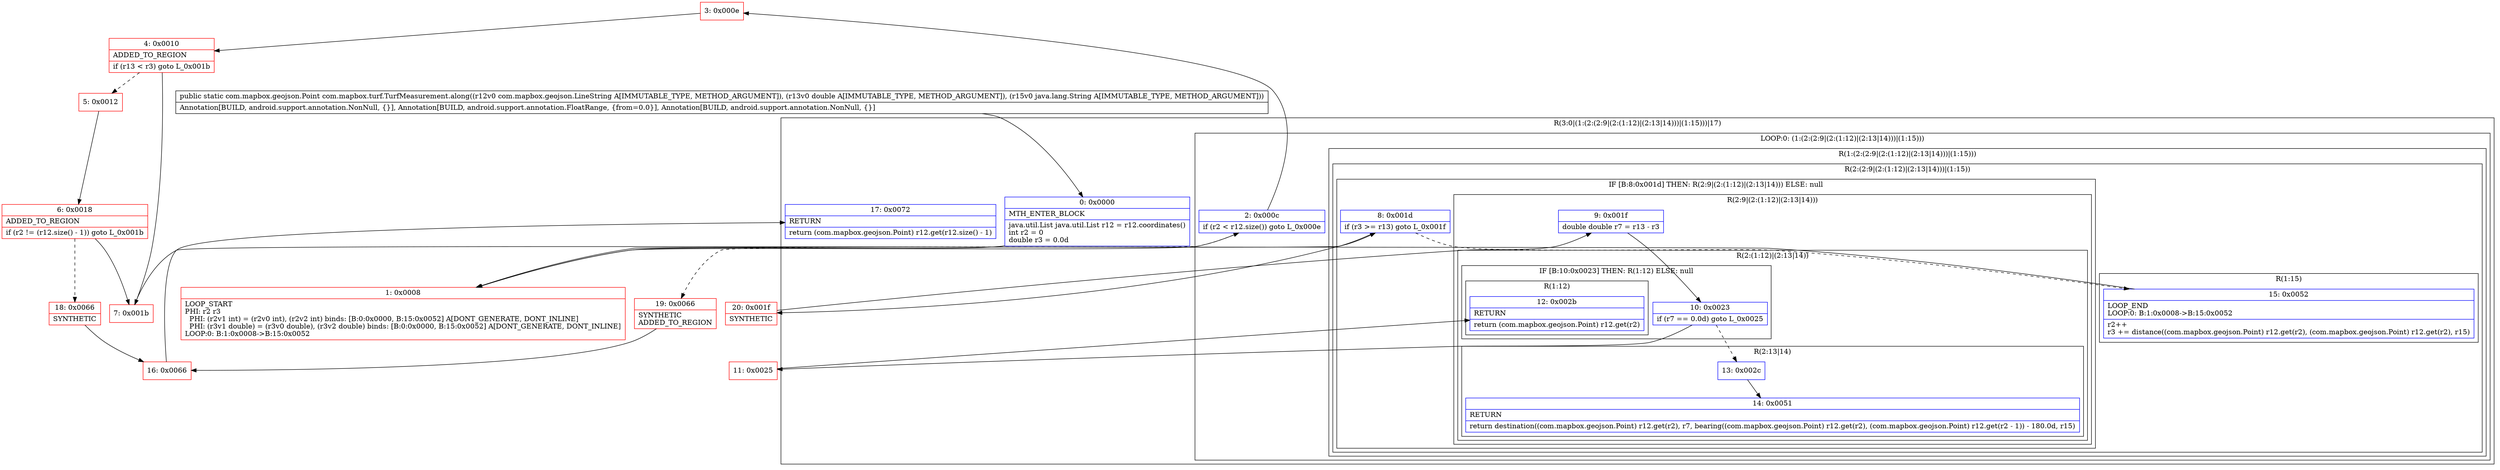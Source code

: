 digraph "CFG forcom.mapbox.turf.TurfMeasurement.along(Lcom\/mapbox\/geojson\/LineString;DLjava\/lang\/String;)Lcom\/mapbox\/geojson\/Point;" {
subgraph cluster_Region_1336373836 {
label = "R(3:0|(1:(2:(2:9|(2:(1:12)|(2:13|14)))|(1:15)))|17)";
node [shape=record,color=blue];
Node_0 [shape=record,label="{0\:\ 0x0000|MTH_ENTER_BLOCK\l|java.util.List java.util.List r12 = r12.coordinates()\lint r2 = 0\ldouble r3 = 0.0d\l}"];
subgraph cluster_LoopRegion_1209290076 {
label = "LOOP:0: (1:(2:(2:9|(2:(1:12)|(2:13|14)))|(1:15)))";
node [shape=record,color=blue];
Node_2 [shape=record,label="{2\:\ 0x000c|if (r2 \< r12.size()) goto L_0x000e\l}"];
subgraph cluster_Region_2051109777 {
label = "R(1:(2:(2:9|(2:(1:12)|(2:13|14)))|(1:15)))";
node [shape=record,color=blue];
subgraph cluster_Region_1292473156 {
label = "R(2:(2:9|(2:(1:12)|(2:13|14)))|(1:15))";
node [shape=record,color=blue];
subgraph cluster_IfRegion_753380811 {
label = "IF [B:8:0x001d] THEN: R(2:9|(2:(1:12)|(2:13|14))) ELSE: null";
node [shape=record,color=blue];
Node_8 [shape=record,label="{8\:\ 0x001d|if (r3 \>= r13) goto L_0x001f\l}"];
subgraph cluster_Region_665241038 {
label = "R(2:9|(2:(1:12)|(2:13|14)))";
node [shape=record,color=blue];
Node_9 [shape=record,label="{9\:\ 0x001f|double double r7 = r13 \- r3\l}"];
subgraph cluster_Region_1885813265 {
label = "R(2:(1:12)|(2:13|14))";
node [shape=record,color=blue];
subgraph cluster_IfRegion_118221665 {
label = "IF [B:10:0x0023] THEN: R(1:12) ELSE: null";
node [shape=record,color=blue];
Node_10 [shape=record,label="{10\:\ 0x0023|if (r7 == 0.0d) goto L_0x0025\l}"];
subgraph cluster_Region_368297774 {
label = "R(1:12)";
node [shape=record,color=blue];
Node_12 [shape=record,label="{12\:\ 0x002b|RETURN\l|return (com.mapbox.geojson.Point) r12.get(r2)\l}"];
}
}
subgraph cluster_Region_850544636 {
label = "R(2:13|14)";
node [shape=record,color=blue];
Node_13 [shape=record,label="{13\:\ 0x002c}"];
Node_14 [shape=record,label="{14\:\ 0x0051|RETURN\l|return destination((com.mapbox.geojson.Point) r12.get(r2), r7, bearing((com.mapbox.geojson.Point) r12.get(r2), (com.mapbox.geojson.Point) r12.get(r2 \- 1)) \- 180.0d, r15)\l}"];
}
}
}
}
subgraph cluster_Region_1181972212 {
label = "R(1:15)";
node [shape=record,color=blue];
Node_15 [shape=record,label="{15\:\ 0x0052|LOOP_END\lLOOP:0: B:1:0x0008\-\>B:15:0x0052\l|r2++\lr3 += distance((com.mapbox.geojson.Point) r12.get(r2), (com.mapbox.geojson.Point) r12.get(r2), r15)\l}"];
}
}
}
}
Node_17 [shape=record,label="{17\:\ 0x0072|RETURN\l|return (com.mapbox.geojson.Point) r12.get(r12.size() \- 1)\l}"];
}
Node_1 [shape=record,color=red,label="{1\:\ 0x0008|LOOP_START\lPHI: r2 r3 \l  PHI: (r2v1 int) = (r2v0 int), (r2v2 int) binds: [B:0:0x0000, B:15:0x0052] A[DONT_GENERATE, DONT_INLINE]\l  PHI: (r3v1 double) = (r3v0 double), (r3v2 double) binds: [B:0:0x0000, B:15:0x0052] A[DONT_GENERATE, DONT_INLINE]\lLOOP:0: B:1:0x0008\-\>B:15:0x0052\l}"];
Node_3 [shape=record,color=red,label="{3\:\ 0x000e}"];
Node_4 [shape=record,color=red,label="{4\:\ 0x0010|ADDED_TO_REGION\l|if (r13 \< r3) goto L_0x001b\l}"];
Node_5 [shape=record,color=red,label="{5\:\ 0x0012}"];
Node_6 [shape=record,color=red,label="{6\:\ 0x0018|ADDED_TO_REGION\l|if (r2 != (r12.size() \- 1)) goto L_0x001b\l}"];
Node_7 [shape=record,color=red,label="{7\:\ 0x001b}"];
Node_11 [shape=record,color=red,label="{11\:\ 0x0025}"];
Node_16 [shape=record,color=red,label="{16\:\ 0x0066}"];
Node_18 [shape=record,color=red,label="{18\:\ 0x0066|SYNTHETIC\l}"];
Node_19 [shape=record,color=red,label="{19\:\ 0x0066|SYNTHETIC\lADDED_TO_REGION\l}"];
Node_20 [shape=record,color=red,label="{20\:\ 0x001f|SYNTHETIC\l}"];
MethodNode[shape=record,label="{public static com.mapbox.geojson.Point com.mapbox.turf.TurfMeasurement.along((r12v0 com.mapbox.geojson.LineString A[IMMUTABLE_TYPE, METHOD_ARGUMENT]), (r13v0 double A[IMMUTABLE_TYPE, METHOD_ARGUMENT]), (r15v0 java.lang.String A[IMMUTABLE_TYPE, METHOD_ARGUMENT]))  | Annotation[BUILD, android.support.annotation.NonNull, \{\}], Annotation[BUILD, android.support.annotation.FloatRange, \{from=0.0\}], Annotation[BUILD, android.support.annotation.NonNull, \{\}]\l}"];
MethodNode -> Node_0;
Node_0 -> Node_1;
Node_2 -> Node_3;
Node_2 -> Node_19[style=dashed];
Node_8 -> Node_15[style=dashed];
Node_8 -> Node_20;
Node_9 -> Node_10;
Node_10 -> Node_11;
Node_10 -> Node_13[style=dashed];
Node_13 -> Node_14;
Node_15 -> Node_1;
Node_1 -> Node_2;
Node_3 -> Node_4;
Node_4 -> Node_5[style=dashed];
Node_4 -> Node_7;
Node_5 -> Node_6;
Node_6 -> Node_7;
Node_6 -> Node_18[style=dashed];
Node_7 -> Node_8;
Node_11 -> Node_12;
Node_16 -> Node_17;
Node_18 -> Node_16;
Node_19 -> Node_16;
Node_20 -> Node_9;
}

